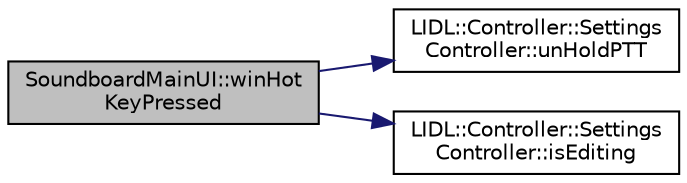 digraph "SoundboardMainUI::winHotKeyPressed"
{
 // LATEX_PDF_SIZE
  edge [fontname="Helvetica",fontsize="10",labelfontname="Helvetica",labelfontsize="10"];
  node [fontname="Helvetica",fontsize="10",shape=record];
  rankdir="LR";
  Node85 [label="SoundboardMainUI::winHot\lKeyPressed",height=0.2,width=0.4,color="black", fillcolor="grey75", style="filled", fontcolor="black",tooltip="Function to deal with Shortcut being pressed."];
  Node85 -> Node86 [color="midnightblue",fontsize="10",style="solid",fontname="Helvetica"];
  Node86 [label="LIDL::Controller::Settings\lController::unHoldPTT",height=0.2,width=0.4,color="black", fillcolor="white", style="filled",URL="$class_l_i_d_l_1_1_controller_1_1_settings_controller.html#a3165d8ab732919bc3d8c5511470e6216",tooltip="unHoldPTT"];
  Node85 -> Node87 [color="midnightblue",fontsize="10",style="solid",fontname="Helvetica"];
  Node87 [label="LIDL::Controller::Settings\lController::isEditing",height=0.2,width=0.4,color="black", fillcolor="white", style="filled",URL="$class_l_i_d_l_1_1_controller_1_1_settings_controller.html#a902c29c3e63c6059a8ec1bdf40893187",tooltip="isEditing Is editing basically serves to know whether we should process shortcuts being pressed and p..."];
}
